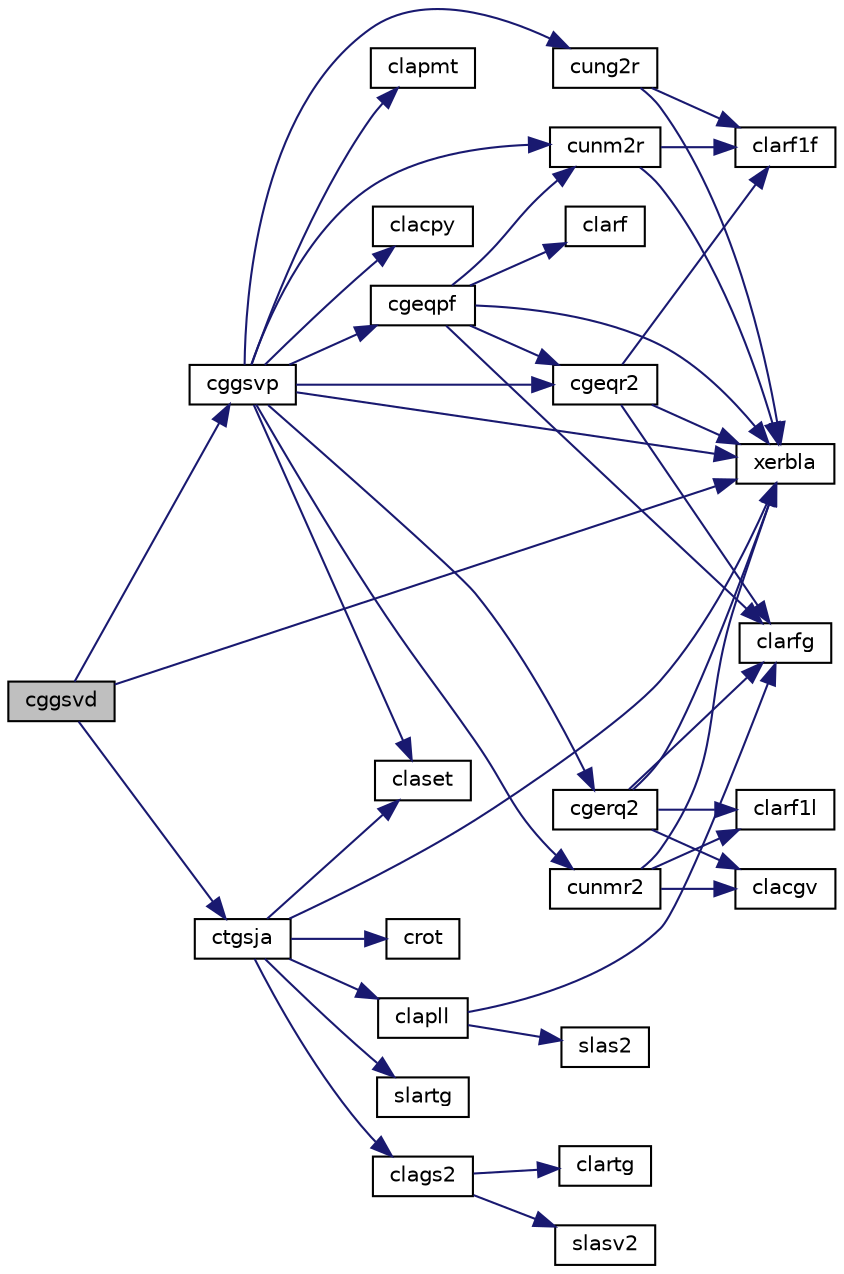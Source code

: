 digraph "cggsvd"
{
 // LATEX_PDF_SIZE
  edge [fontname="Helvetica",fontsize="10",labelfontname="Helvetica",labelfontsize="10"];
  node [fontname="Helvetica",fontsize="10",shape=record];
  rankdir="LR";
  Node1 [label="cggsvd",height=0.2,width=0.4,color="black", fillcolor="grey75", style="filled", fontcolor="black",tooltip="CGGSVD computes the singular value decomposition (SVD) for OTHER matrices"];
  Node1 -> Node2 [color="midnightblue",fontsize="10",style="solid",fontname="Helvetica"];
  Node2 [label="cggsvp",height=0.2,width=0.4,color="black", fillcolor="white", style="filled",URL="$cggsvp_8f.html#a4b549630343b55f63bdffaef2c3e18e2",tooltip="CGGSVP"];
  Node2 -> Node3 [color="midnightblue",fontsize="10",style="solid",fontname="Helvetica"];
  Node3 [label="cgeqpf",height=0.2,width=0.4,color="black", fillcolor="white", style="filled",URL="$cgeqpf_8f.html#ab3dc4404de0aff42eebca8b7bc8de6f3",tooltip="CGEQPF"];
  Node3 -> Node4 [color="midnightblue",fontsize="10",style="solid",fontname="Helvetica"];
  Node4 [label="cgeqr2",height=0.2,width=0.4,color="black", fillcolor="white", style="filled",URL="$cgeqr2_8f.html#a134d9e0dc9857945b85acc090ca19ade",tooltip="CGEQR2 computes the QR factorization of a general rectangular matrix using an unblocked algorithm."];
  Node4 -> Node5 [color="midnightblue",fontsize="10",style="solid",fontname="Helvetica"];
  Node5 [label="clarf1f",height=0.2,width=0.4,color="black", fillcolor="white", style="filled",URL="$clarf1f_8f.html#a3e28406862b5295433c9210497d2c392",tooltip="CLARF1F applies an elementary reflector to a general rectangular"];
  Node4 -> Node6 [color="midnightblue",fontsize="10",style="solid",fontname="Helvetica"];
  Node6 [label="clarfg",height=0.2,width=0.4,color="black", fillcolor="white", style="filled",URL="$clarfg_8f.html#ab546cf8718b98ecdc6aae99a34ffb1bf",tooltip="CLARFG generates an elementary reflector (Householder matrix)."];
  Node4 -> Node7 [color="midnightblue",fontsize="10",style="solid",fontname="Helvetica"];
  Node7 [label="xerbla",height=0.2,width=0.4,color="black", fillcolor="white", style="filled",URL="$xerbla_8f.html#a377ee61015baf8dea7770b3a404b1c07",tooltip="XERBLA"];
  Node3 -> Node8 [color="midnightblue",fontsize="10",style="solid",fontname="Helvetica"];
  Node8 [label="clarf",height=0.2,width=0.4,color="black", fillcolor="white", style="filled",URL="$clarf_8f.html#a4333e0ec040bf9a0b4f568b10827d446",tooltip="CLARF applies an elementary reflector to a general rectangular matrix."];
  Node3 -> Node6 [color="midnightblue",fontsize="10",style="solid",fontname="Helvetica"];
  Node3 -> Node9 [color="midnightblue",fontsize="10",style="solid",fontname="Helvetica"];
  Node9 [label="cunm2r",height=0.2,width=0.4,color="black", fillcolor="white", style="filled",URL="$cunm2r_8f.html#add6fc18563da99ba29abf78e676c8794",tooltip="CUNM2R multiplies a general matrix by the unitary matrix from a QR factorization determined by cgeqrf..."];
  Node9 -> Node5 [color="midnightblue",fontsize="10",style="solid",fontname="Helvetica"];
  Node9 -> Node7 [color="midnightblue",fontsize="10",style="solid",fontname="Helvetica"];
  Node3 -> Node7 [color="midnightblue",fontsize="10",style="solid",fontname="Helvetica"];
  Node2 -> Node4 [color="midnightblue",fontsize="10",style="solid",fontname="Helvetica"];
  Node2 -> Node10 [color="midnightblue",fontsize="10",style="solid",fontname="Helvetica"];
  Node10 [label="cgerq2",height=0.2,width=0.4,color="black", fillcolor="white", style="filled",URL="$cgerq2_8f.html#a6e2b93235b0ed01d7ddb3fa293e9c45d",tooltip="CGERQ2 computes the RQ factorization of a general rectangular matrix using an unblocked algorithm."];
  Node10 -> Node11 [color="midnightblue",fontsize="10",style="solid",fontname="Helvetica"];
  Node11 [label="clacgv",height=0.2,width=0.4,color="black", fillcolor="white", style="filled",URL="$clacgv_8f.html#a0ff51770edb0cdc7328fdae7ace7954e",tooltip="CLACGV conjugates a complex vector."];
  Node10 -> Node12 [color="midnightblue",fontsize="10",style="solid",fontname="Helvetica"];
  Node12 [label="clarf1l",height=0.2,width=0.4,color="black", fillcolor="white", style="filled",URL="$clarf1l_8f.html#a8f1e0bfb7f1c120e98f16b95fea350af",tooltip="CLARF1L applies an elementary reflector to a general rectangular"];
  Node10 -> Node6 [color="midnightblue",fontsize="10",style="solid",fontname="Helvetica"];
  Node10 -> Node7 [color="midnightblue",fontsize="10",style="solid",fontname="Helvetica"];
  Node2 -> Node13 [color="midnightblue",fontsize="10",style="solid",fontname="Helvetica"];
  Node13 [label="clacpy",height=0.2,width=0.4,color="black", fillcolor="white", style="filled",URL="$clacpy_8f.html#afcee53f42831342f7c863bfc55d2d159",tooltip="CLACPY copies all or part of one two-dimensional array to another."];
  Node2 -> Node14 [color="midnightblue",fontsize="10",style="solid",fontname="Helvetica"];
  Node14 [label="clapmt",height=0.2,width=0.4,color="black", fillcolor="white", style="filled",URL="$clapmt_8f.html#a208f228168320219f265860d5f6d095b",tooltip="CLAPMT performs a forward or backward permutation of the columns of a matrix."];
  Node2 -> Node15 [color="midnightblue",fontsize="10",style="solid",fontname="Helvetica"];
  Node15 [label="claset",height=0.2,width=0.4,color="black", fillcolor="white", style="filled",URL="$claset_8f.html#a3666a7cae5a324eab6ae01b5155f1f5b",tooltip="CLASET initializes the off-diagonal elements and the diagonal elements of a matrix to given values."];
  Node2 -> Node16 [color="midnightblue",fontsize="10",style="solid",fontname="Helvetica"];
  Node16 [label="cung2r",height=0.2,width=0.4,color="black", fillcolor="white", style="filled",URL="$cung2r_8f.html#ab99426ac17101ce778da5406fc07ac5e",tooltip="CUNG2R"];
  Node16 -> Node5 [color="midnightblue",fontsize="10",style="solid",fontname="Helvetica"];
  Node16 -> Node7 [color="midnightblue",fontsize="10",style="solid",fontname="Helvetica"];
  Node2 -> Node9 [color="midnightblue",fontsize="10",style="solid",fontname="Helvetica"];
  Node2 -> Node17 [color="midnightblue",fontsize="10",style="solid",fontname="Helvetica"];
  Node17 [label="cunmr2",height=0.2,width=0.4,color="black", fillcolor="white", style="filled",URL="$cunmr2_8f.html#a34f9435cacd7d537a524ac1161aa7f0a",tooltip="CUNMR2 multiplies a general matrix by the unitary matrix from a RQ factorization determined by cgerqf..."];
  Node17 -> Node11 [color="midnightblue",fontsize="10",style="solid",fontname="Helvetica"];
  Node17 -> Node12 [color="midnightblue",fontsize="10",style="solid",fontname="Helvetica"];
  Node17 -> Node7 [color="midnightblue",fontsize="10",style="solid",fontname="Helvetica"];
  Node2 -> Node7 [color="midnightblue",fontsize="10",style="solid",fontname="Helvetica"];
  Node1 -> Node18 [color="midnightblue",fontsize="10",style="solid",fontname="Helvetica"];
  Node18 [label="ctgsja",height=0.2,width=0.4,color="black", fillcolor="white", style="filled",URL="$ctgsja_8f.html#adc1cdf53766720a2d1d85f9186f059c1",tooltip="CTGSJA"];
  Node18 -> Node19 [color="midnightblue",fontsize="10",style="solid",fontname="Helvetica"];
  Node19 [label="clags2",height=0.2,width=0.4,color="black", fillcolor="white", style="filled",URL="$clags2_8f.html#a37b08fe5439ea8bcbc15c29ce9f9ef47",tooltip="CLAGS2"];
  Node19 -> Node20 [color="midnightblue",fontsize="10",style="solid",fontname="Helvetica"];
  Node20 [label="clartg",height=0.2,width=0.4,color="black", fillcolor="white", style="filled",URL="$clartg_8f90.html#a45afd4405cf6da478ce4de9576303369",tooltip="CLARTG generates a plane rotation with real cosine and complex sine."];
  Node19 -> Node21 [color="midnightblue",fontsize="10",style="solid",fontname="Helvetica"];
  Node21 [label="slasv2",height=0.2,width=0.4,color="black", fillcolor="white", style="filled",URL="$slasv2_8f.html#a8783434fbc24d465134e5604c5737565",tooltip="SLASV2 computes the singular value decomposition of a 2-by-2 triangular matrix."];
  Node18 -> Node22 [color="midnightblue",fontsize="10",style="solid",fontname="Helvetica"];
  Node22 [label="clapll",height=0.2,width=0.4,color="black", fillcolor="white", style="filled",URL="$clapll_8f.html#aad2bd9b944412d562d4f5886198b42ed",tooltip="CLAPLL measures the linear dependence of two vectors."];
  Node22 -> Node6 [color="midnightblue",fontsize="10",style="solid",fontname="Helvetica"];
  Node22 -> Node23 [color="midnightblue",fontsize="10",style="solid",fontname="Helvetica"];
  Node23 [label="slas2",height=0.2,width=0.4,color="black", fillcolor="white", style="filled",URL="$slas2_8f.html#a7047efd8096db5f0724f79cad80e4127",tooltip="SLAS2 computes singular values of a 2-by-2 triangular matrix."];
  Node18 -> Node15 [color="midnightblue",fontsize="10",style="solid",fontname="Helvetica"];
  Node18 -> Node24 [color="midnightblue",fontsize="10",style="solid",fontname="Helvetica"];
  Node24 [label="crot",height=0.2,width=0.4,color="black", fillcolor="white", style="filled",URL="$crot_8f.html#a4afb8af3ae70d2f82fffafe91e933c12",tooltip="CROT applies a plane rotation with real cosine and complex sine to a pair of complex vectors."];
  Node18 -> Node25 [color="midnightblue",fontsize="10",style="solid",fontname="Helvetica"];
  Node25 [label="slartg",height=0.2,width=0.4,color="black", fillcolor="white", style="filled",URL="$slartg_8f90.html#a8836d25697ed4d8cc0b7d0f45b558c3b",tooltip="SLARTG generates a plane rotation with real cosine and real sine."];
  Node18 -> Node7 [color="midnightblue",fontsize="10",style="solid",fontname="Helvetica"];
  Node1 -> Node7 [color="midnightblue",fontsize="10",style="solid",fontname="Helvetica"];
}
